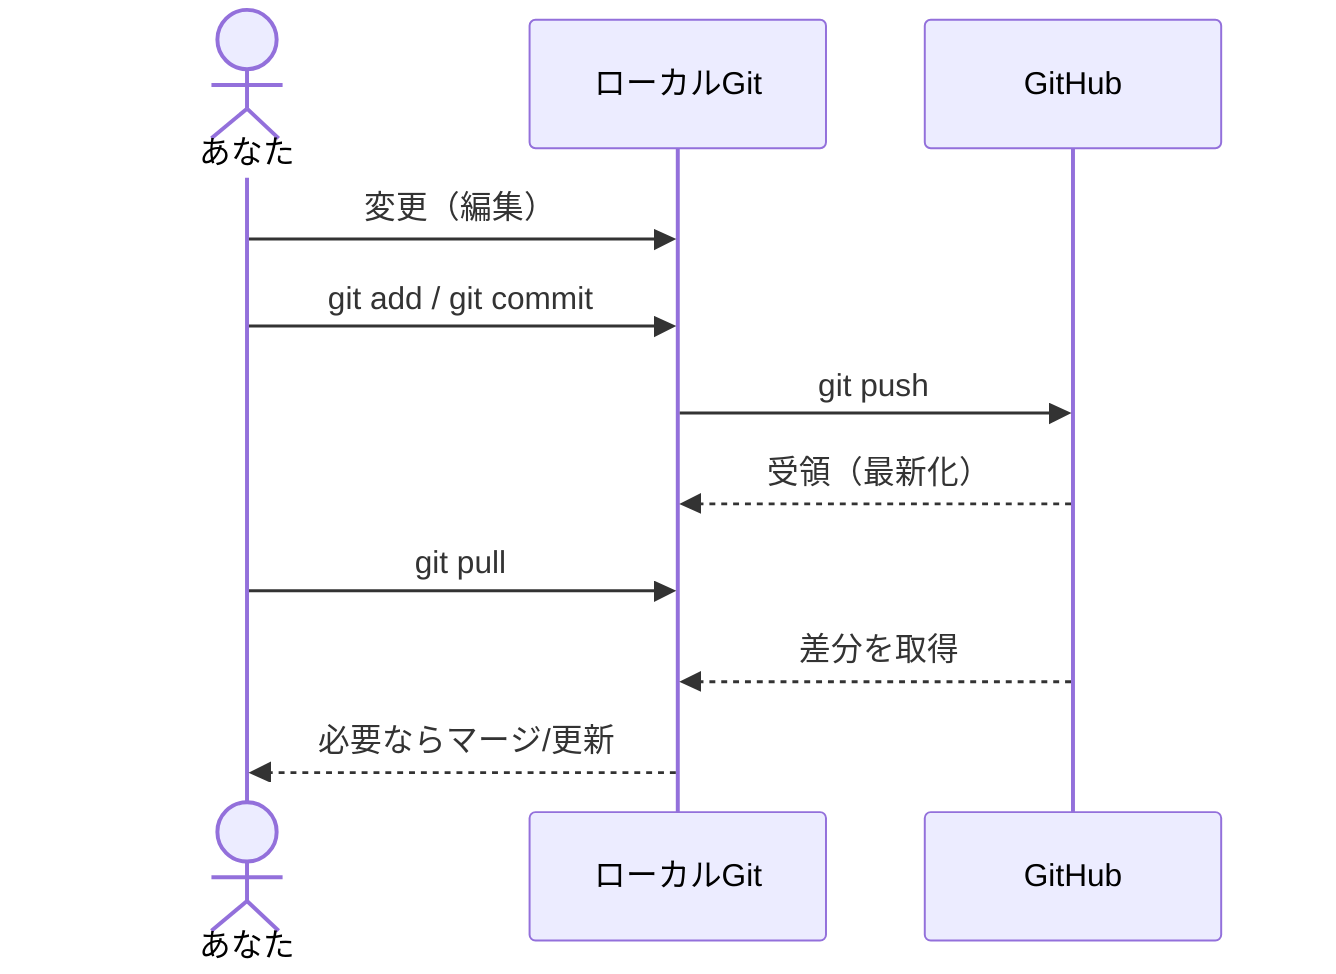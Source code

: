sequenceDiagram
  actor User as あなた
  participant Local as ローカルGit
  participant GH as GitHub

  User->>Local: 変更（編集）
  User->>Local: git add / git commit
  Local->>GH: git push
  GH-->>Local: 受領（最新化）

  User->>Local: git pull
  GH-->>Local: 差分を取得
  Local-->>User: 必要ならマージ/更新